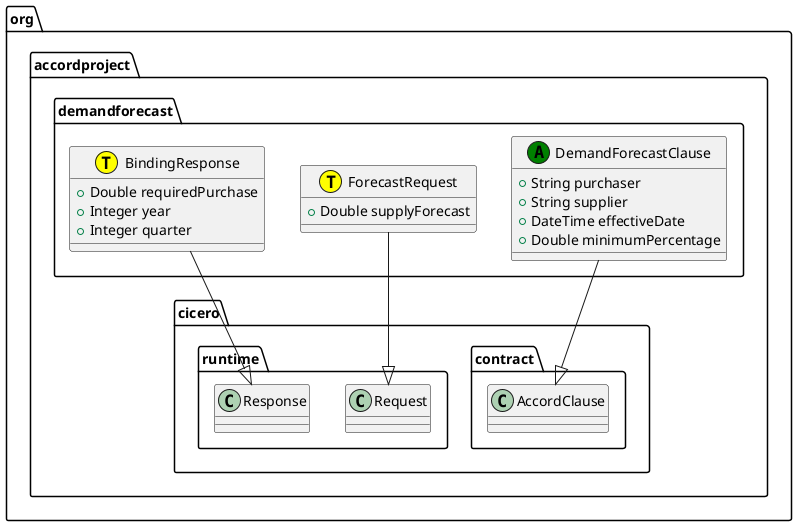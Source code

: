 @startuml
class org.accordproject.demandforecast.DemandForecastClause << (A,green) >> {
   + String purchaser
   + String supplier
   + DateTime effectiveDate
   + Double minimumPercentage
}
org.accordproject.demandforecast.DemandForecastClause --|> org.accordproject.cicero.contract.AccordClause
class org.accordproject.demandforecast.ForecastRequest << (T,yellow) >> {
   + Double supplyForecast
}
org.accordproject.demandforecast.ForecastRequest --|> org.accordproject.cicero.runtime.Request
class org.accordproject.demandforecast.BindingResponse << (T,yellow) >> {
   + Double requiredPurchase
   + Integer year
   + Integer quarter
}
org.accordproject.demandforecast.BindingResponse --|> org.accordproject.cicero.runtime.Response
@enduml
